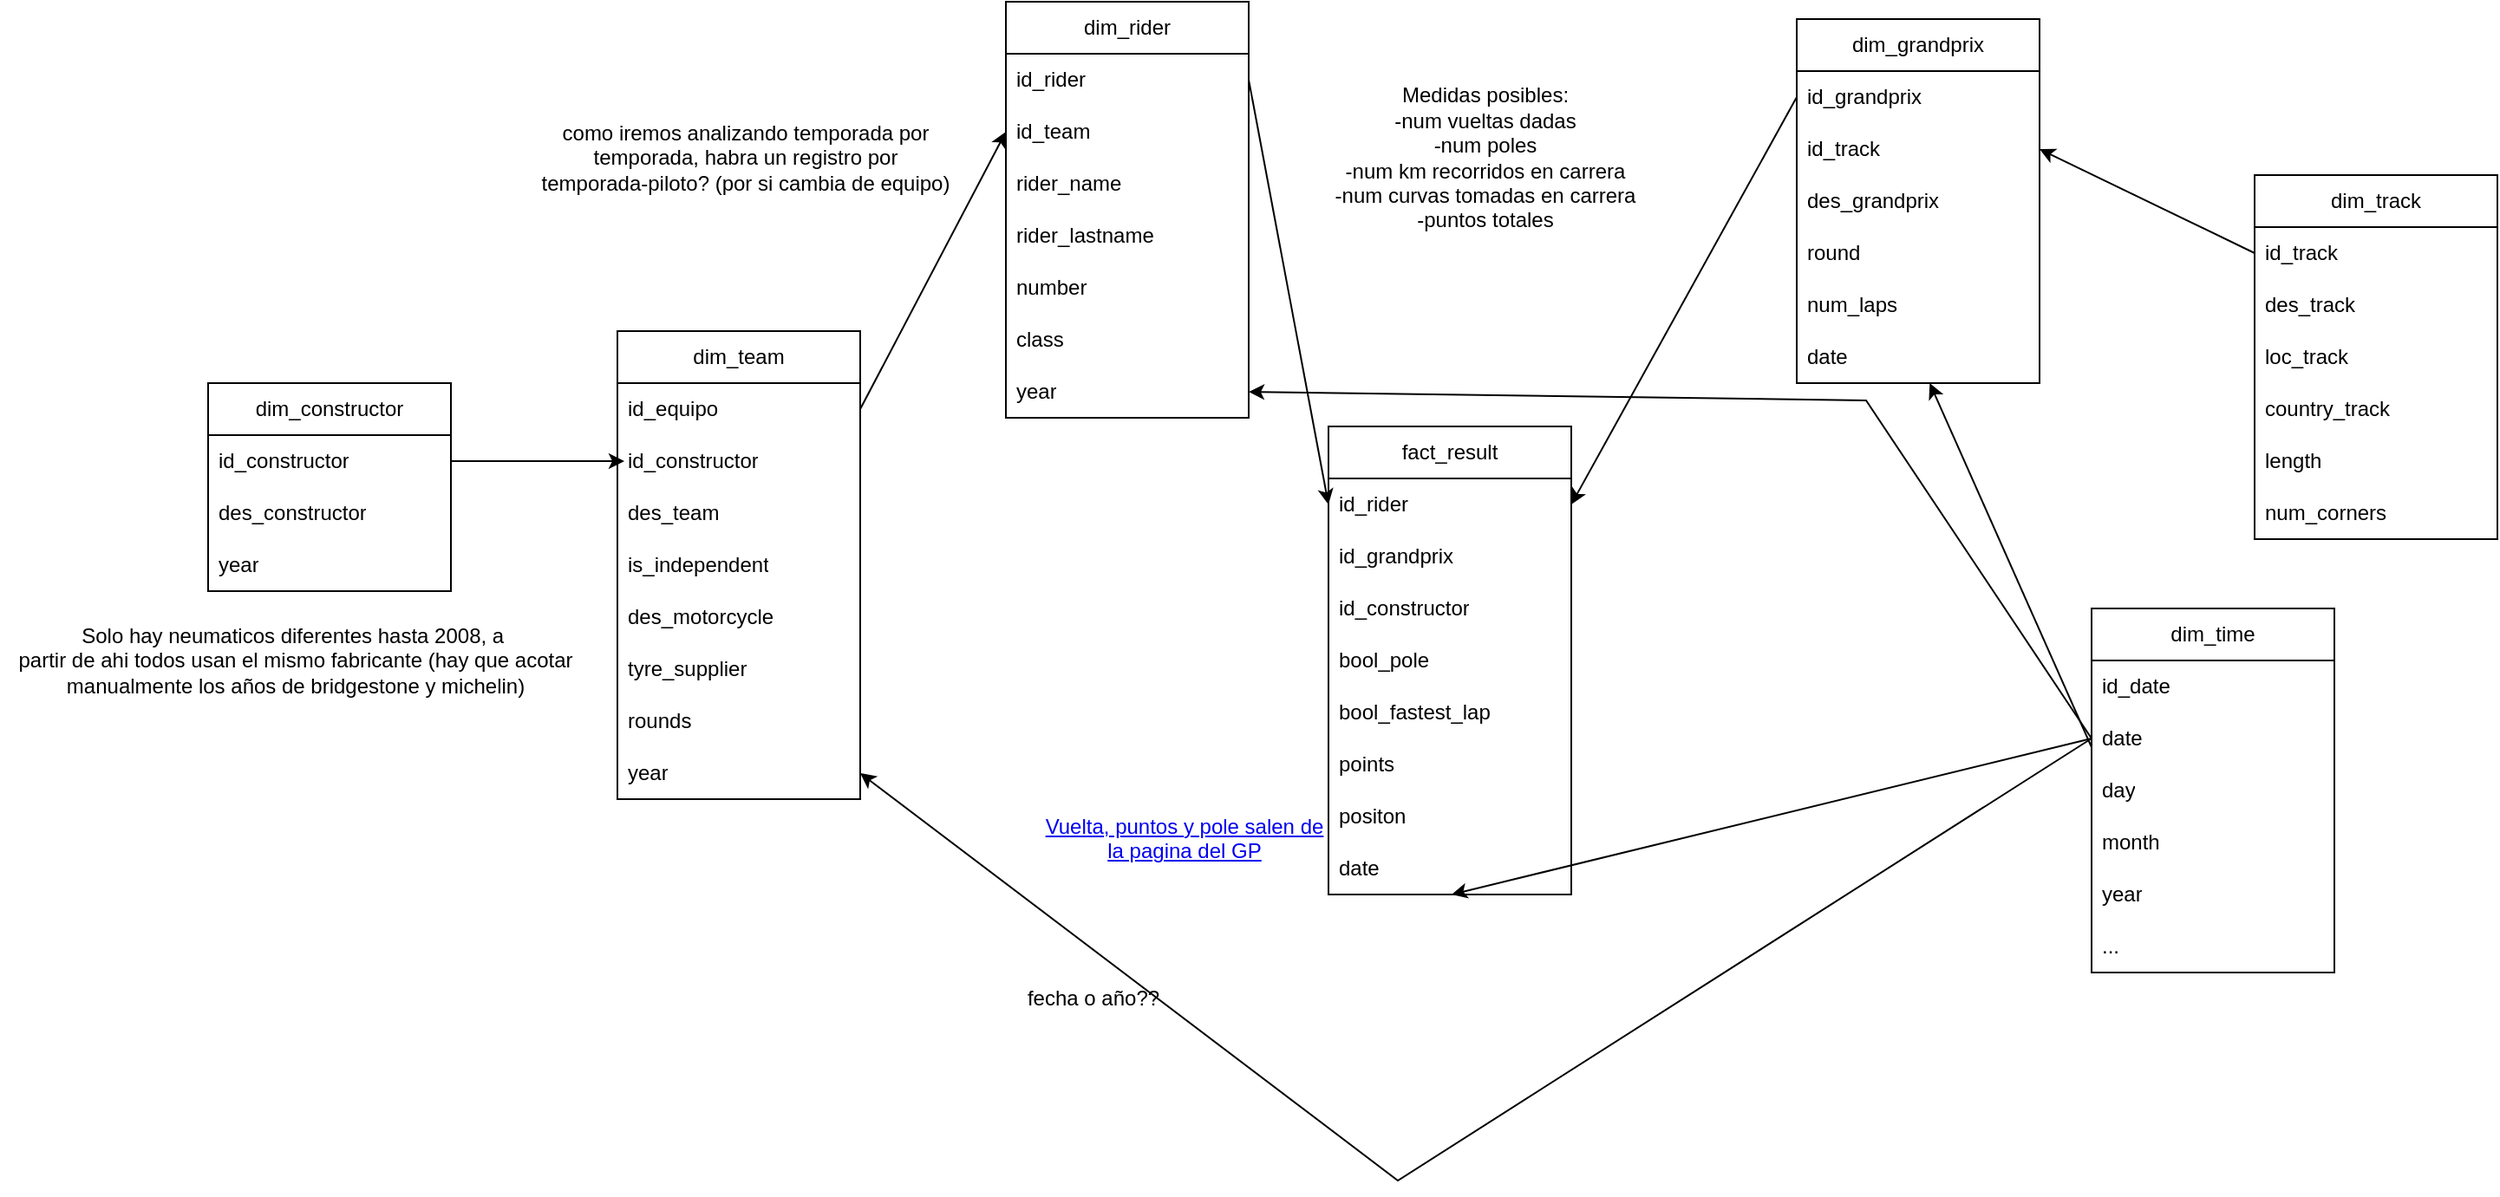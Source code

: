 <mxfile version="22.1.2" type="device">
  <diagram name="Página-1" id="KC40udtLVy_ZdPgkeDad">
    <mxGraphModel dx="2021" dy="714" grid="1" gridSize="10" guides="1" tooltips="1" connect="1" arrows="1" fold="1" page="1" pageScale="1" pageWidth="827" pageHeight="1169" math="0" shadow="0">
      <root>
        <mxCell id="0" />
        <mxCell id="1" parent="0" />
        <mxCell id="zwl-G_lZEuG97l9cDyBQ-1" value="dim_rider" style="swimlane;fontStyle=0;childLayout=stackLayout;horizontal=1;startSize=30;horizontalStack=0;resizeParent=1;resizeParentMax=0;resizeLast=0;collapsible=1;marginBottom=0;whiteSpace=wrap;html=1;" parent="1" vertex="1">
          <mxGeometry x="-100" y="20" width="140" height="240" as="geometry" />
        </mxCell>
        <mxCell id="zwl-G_lZEuG97l9cDyBQ-2" value="id_rider" style="text;strokeColor=none;fillColor=none;align=left;verticalAlign=middle;spacingLeft=4;spacingRight=4;overflow=hidden;points=[[0,0.5],[1,0.5]];portConstraint=eastwest;rotatable=0;whiteSpace=wrap;html=1;" parent="zwl-G_lZEuG97l9cDyBQ-1" vertex="1">
          <mxGeometry y="30" width="140" height="30" as="geometry" />
        </mxCell>
        <mxCell id="SQqTjDgjnC3WNaZaQgKs-6" value="id_team" style="text;strokeColor=none;fillColor=none;align=left;verticalAlign=middle;spacingLeft=4;spacingRight=4;overflow=hidden;points=[[0,0.5],[1,0.5]];portConstraint=eastwest;rotatable=0;whiteSpace=wrap;html=1;" parent="zwl-G_lZEuG97l9cDyBQ-1" vertex="1">
          <mxGeometry y="60" width="140" height="30" as="geometry" />
        </mxCell>
        <mxCell id="zwl-G_lZEuG97l9cDyBQ-3" value="rider_name" style="text;strokeColor=none;fillColor=none;align=left;verticalAlign=middle;spacingLeft=4;spacingRight=4;overflow=hidden;points=[[0,0.5],[1,0.5]];portConstraint=eastwest;rotatable=0;whiteSpace=wrap;html=1;" parent="zwl-G_lZEuG97l9cDyBQ-1" vertex="1">
          <mxGeometry y="90" width="140" height="30" as="geometry" />
        </mxCell>
        <mxCell id="zwl-G_lZEuG97l9cDyBQ-4" value="rider_lastname" style="text;strokeColor=none;fillColor=none;align=left;verticalAlign=middle;spacingLeft=4;spacingRight=4;overflow=hidden;points=[[0,0.5],[1,0.5]];portConstraint=eastwest;rotatable=0;whiteSpace=wrap;html=1;" parent="zwl-G_lZEuG97l9cDyBQ-1" vertex="1">
          <mxGeometry y="120" width="140" height="30" as="geometry" />
        </mxCell>
        <mxCell id="SQqTjDgjnC3WNaZaQgKs-8" value="number" style="text;strokeColor=none;fillColor=none;align=left;verticalAlign=middle;spacingLeft=4;spacingRight=4;overflow=hidden;points=[[0,0.5],[1,0.5]];portConstraint=eastwest;rotatable=0;whiteSpace=wrap;html=1;" parent="zwl-G_lZEuG97l9cDyBQ-1" vertex="1">
          <mxGeometry y="150" width="140" height="30" as="geometry" />
        </mxCell>
        <mxCell id="J5n44-D3fWQsMgIH_3d--1" value="class" style="text;strokeColor=none;fillColor=none;align=left;verticalAlign=middle;spacingLeft=4;spacingRight=4;overflow=hidden;points=[[0,0.5],[1,0.5]];portConstraint=eastwest;rotatable=0;whiteSpace=wrap;html=1;" parent="zwl-G_lZEuG97l9cDyBQ-1" vertex="1">
          <mxGeometry y="180" width="140" height="30" as="geometry" />
        </mxCell>
        <mxCell id="SQqTjDgjnC3WNaZaQgKs-9" value="year" style="text;strokeColor=none;fillColor=none;align=left;verticalAlign=middle;spacingLeft=4;spacingRight=4;overflow=hidden;points=[[0,0.5],[1,0.5]];portConstraint=eastwest;rotatable=0;whiteSpace=wrap;html=1;" parent="zwl-G_lZEuG97l9cDyBQ-1" vertex="1">
          <mxGeometry y="210" width="140" height="30" as="geometry" />
        </mxCell>
        <mxCell id="zwl-G_lZEuG97l9cDyBQ-5" value="fact_result" style="swimlane;fontStyle=0;childLayout=stackLayout;horizontal=1;startSize=30;horizontalStack=0;resizeParent=1;resizeParentMax=0;resizeLast=0;collapsible=1;marginBottom=0;whiteSpace=wrap;html=1;" parent="1" vertex="1">
          <mxGeometry x="86" y="265" width="140" height="270" as="geometry" />
        </mxCell>
        <mxCell id="zwl-G_lZEuG97l9cDyBQ-6" value="id_rider" style="text;strokeColor=none;fillColor=none;align=left;verticalAlign=middle;spacingLeft=4;spacingRight=4;overflow=hidden;points=[[0,0.5],[1,0.5]];portConstraint=eastwest;rotatable=0;whiteSpace=wrap;html=1;" parent="zwl-G_lZEuG97l9cDyBQ-5" vertex="1">
          <mxGeometry y="30" width="140" height="30" as="geometry" />
        </mxCell>
        <mxCell id="zwl-G_lZEuG97l9cDyBQ-8" value="id_grandprix" style="text;strokeColor=none;fillColor=none;align=left;verticalAlign=middle;spacingLeft=4;spacingRight=4;overflow=hidden;points=[[0,0.5],[1,0.5]];portConstraint=eastwest;rotatable=0;whiteSpace=wrap;html=1;" parent="zwl-G_lZEuG97l9cDyBQ-5" vertex="1">
          <mxGeometry y="60" width="140" height="30" as="geometry" />
        </mxCell>
        <mxCell id="zwl-G_lZEuG97l9cDyBQ-16" value="id_constructor" style="text;strokeColor=none;fillColor=none;align=left;verticalAlign=middle;spacingLeft=4;spacingRight=4;overflow=hidden;points=[[0,0.5],[1,0.5]];portConstraint=eastwest;rotatable=0;whiteSpace=wrap;html=1;" parent="zwl-G_lZEuG97l9cDyBQ-5" vertex="1">
          <mxGeometry y="90" width="140" height="30" as="geometry" />
        </mxCell>
        <mxCell id="zwl-G_lZEuG97l9cDyBQ-72" value="bool_pole" style="text;strokeColor=none;fillColor=none;align=left;verticalAlign=middle;spacingLeft=4;spacingRight=4;overflow=hidden;points=[[0,0.5],[1,0.5]];portConstraint=eastwest;rotatable=0;whiteSpace=wrap;html=1;" parent="zwl-G_lZEuG97l9cDyBQ-5" vertex="1">
          <mxGeometry y="120" width="140" height="30" as="geometry" />
        </mxCell>
        <mxCell id="zwl-G_lZEuG97l9cDyBQ-73" value="bool_fastest_lap" style="text;strokeColor=none;fillColor=none;align=left;verticalAlign=middle;spacingLeft=4;spacingRight=4;overflow=hidden;points=[[0,0.5],[1,0.5]];portConstraint=eastwest;rotatable=0;whiteSpace=wrap;html=1;" parent="zwl-G_lZEuG97l9cDyBQ-5" vertex="1">
          <mxGeometry y="150" width="140" height="30" as="geometry" />
        </mxCell>
        <mxCell id="zwl-G_lZEuG97l9cDyBQ-77" value="points" style="text;strokeColor=none;fillColor=none;align=left;verticalAlign=middle;spacingLeft=4;spacingRight=4;overflow=hidden;points=[[0,0.5],[1,0.5]];portConstraint=eastwest;rotatable=0;whiteSpace=wrap;html=1;" parent="zwl-G_lZEuG97l9cDyBQ-5" vertex="1">
          <mxGeometry y="180" width="140" height="30" as="geometry" />
        </mxCell>
        <mxCell id="zwl-G_lZEuG97l9cDyBQ-7" value="positon" style="text;strokeColor=none;fillColor=none;align=left;verticalAlign=middle;spacingLeft=4;spacingRight=4;overflow=hidden;points=[[0,0.5],[1,0.5]];portConstraint=eastwest;rotatable=0;whiteSpace=wrap;html=1;" parent="zwl-G_lZEuG97l9cDyBQ-5" vertex="1">
          <mxGeometry y="210" width="140" height="30" as="geometry" />
        </mxCell>
        <mxCell id="zwl-G_lZEuG97l9cDyBQ-68" value="date" style="text;strokeColor=none;fillColor=none;align=left;verticalAlign=middle;spacingLeft=4;spacingRight=4;overflow=hidden;points=[[0,0.5],[1,0.5]];portConstraint=eastwest;rotatable=0;whiteSpace=wrap;html=1;" parent="zwl-G_lZEuG97l9cDyBQ-5" vertex="1">
          <mxGeometry y="240" width="140" height="30" as="geometry" />
        </mxCell>
        <mxCell id="zwl-G_lZEuG97l9cDyBQ-13" value="dim_team" style="swimlane;fontStyle=0;childLayout=stackLayout;horizontal=1;startSize=30;horizontalStack=0;resizeParent=1;resizeParentMax=0;resizeLast=0;collapsible=1;marginBottom=0;whiteSpace=wrap;html=1;" parent="1" vertex="1">
          <mxGeometry x="-324" y="210" width="140" height="270" as="geometry" />
        </mxCell>
        <mxCell id="zwl-G_lZEuG97l9cDyBQ-15" value="id_equipo" style="text;strokeColor=none;fillColor=none;align=left;verticalAlign=middle;spacingLeft=4;spacingRight=4;overflow=hidden;points=[[0,0.5],[1,0.5]];portConstraint=eastwest;rotatable=0;whiteSpace=wrap;html=1;" parent="zwl-G_lZEuG97l9cDyBQ-13" vertex="1">
          <mxGeometry y="30" width="140" height="30" as="geometry" />
        </mxCell>
        <mxCell id="zzLQZnPDsXg58rpJdV_i-3" value="id_constructor" style="text;strokeColor=none;fillColor=none;align=left;verticalAlign=middle;spacingLeft=4;spacingRight=4;overflow=hidden;points=[[0,0.5],[1,0.5]];portConstraint=eastwest;rotatable=0;whiteSpace=wrap;html=1;" parent="zwl-G_lZEuG97l9cDyBQ-13" vertex="1">
          <mxGeometry y="60" width="140" height="30" as="geometry" />
        </mxCell>
        <mxCell id="zwl-G_lZEuG97l9cDyBQ-14" value="des_team" style="text;strokeColor=none;fillColor=none;align=left;verticalAlign=middle;spacingLeft=4;spacingRight=4;overflow=hidden;points=[[0,0.5],[1,0.5]];portConstraint=eastwest;rotatable=0;whiteSpace=wrap;html=1;" parent="zwl-G_lZEuG97l9cDyBQ-13" vertex="1">
          <mxGeometry y="90" width="140" height="30" as="geometry" />
        </mxCell>
        <mxCell id="zwl-G_lZEuG97l9cDyBQ-35" value="is_independent" style="text;strokeColor=none;fillColor=none;align=left;verticalAlign=middle;spacingLeft=4;spacingRight=4;overflow=hidden;points=[[0,0.5],[1,0.5]];portConstraint=eastwest;rotatable=0;whiteSpace=wrap;html=1;" parent="zwl-G_lZEuG97l9cDyBQ-13" vertex="1">
          <mxGeometry y="120" width="140" height="30" as="geometry" />
        </mxCell>
        <mxCell id="SQqTjDgjnC3WNaZaQgKs-15" value="des_motorcycle" style="text;strokeColor=none;fillColor=none;align=left;verticalAlign=middle;spacingLeft=4;spacingRight=4;overflow=hidden;points=[[0,0.5],[1,0.5]];portConstraint=eastwest;rotatable=0;whiteSpace=wrap;html=1;" parent="zwl-G_lZEuG97l9cDyBQ-13" vertex="1">
          <mxGeometry y="150" width="140" height="30" as="geometry" />
        </mxCell>
        <mxCell id="SQqTjDgjnC3WNaZaQgKs-16" value="tyre_supplier" style="text;strokeColor=none;fillColor=none;align=left;verticalAlign=middle;spacingLeft=4;spacingRight=4;overflow=hidden;points=[[0,0.5],[1,0.5]];portConstraint=eastwest;rotatable=0;whiteSpace=wrap;html=1;" parent="zwl-G_lZEuG97l9cDyBQ-13" vertex="1">
          <mxGeometry y="180" width="140" height="30" as="geometry" />
        </mxCell>
        <mxCell id="zzLQZnPDsXg58rpJdV_i-4" value="rounds" style="text;strokeColor=none;fillColor=none;align=left;verticalAlign=middle;spacingLeft=4;spacingRight=4;overflow=hidden;points=[[0,0.5],[1,0.5]];portConstraint=eastwest;rotatable=0;whiteSpace=wrap;html=1;" parent="zwl-G_lZEuG97l9cDyBQ-13" vertex="1">
          <mxGeometry y="210" width="140" height="30" as="geometry" />
        </mxCell>
        <mxCell id="SQqTjDgjnC3WNaZaQgKs-11" value="year" style="text;strokeColor=none;fillColor=none;align=left;verticalAlign=middle;spacingLeft=4;spacingRight=4;overflow=hidden;points=[[0,0.5],[1,0.5]];portConstraint=eastwest;rotatable=0;whiteSpace=wrap;html=1;" parent="zwl-G_lZEuG97l9cDyBQ-13" vertex="1">
          <mxGeometry y="240" width="140" height="30" as="geometry" />
        </mxCell>
        <mxCell id="zwl-G_lZEuG97l9cDyBQ-9" value="dim_constructor" style="swimlane;fontStyle=0;childLayout=stackLayout;horizontal=1;startSize=30;horizontalStack=0;resizeParent=1;resizeParentMax=0;resizeLast=0;collapsible=1;marginBottom=0;whiteSpace=wrap;html=1;" parent="1" vertex="1">
          <mxGeometry x="-560" y="240" width="140" height="120" as="geometry" />
        </mxCell>
        <mxCell id="zwl-G_lZEuG97l9cDyBQ-36" value="id_constructor" style="text;strokeColor=none;fillColor=none;align=left;verticalAlign=middle;spacingLeft=4;spacingRight=4;overflow=hidden;points=[[0,0.5],[1,0.5]];portConstraint=eastwest;rotatable=0;whiteSpace=wrap;html=1;" parent="zwl-G_lZEuG97l9cDyBQ-9" vertex="1">
          <mxGeometry y="30" width="140" height="30" as="geometry" />
        </mxCell>
        <mxCell id="zwl-G_lZEuG97l9cDyBQ-10" value="des_constructor" style="text;strokeColor=none;fillColor=none;align=left;verticalAlign=middle;spacingLeft=4;spacingRight=4;overflow=hidden;points=[[0,0.5],[1,0.5]];portConstraint=eastwest;rotatable=0;whiteSpace=wrap;html=1;" parent="zwl-G_lZEuG97l9cDyBQ-9" vertex="1">
          <mxGeometry y="60" width="140" height="30" as="geometry" />
        </mxCell>
        <mxCell id="zzLQZnPDsXg58rpJdV_i-1" value="year" style="text;strokeColor=none;fillColor=none;align=left;verticalAlign=middle;spacingLeft=4;spacingRight=4;overflow=hidden;points=[[0,0.5],[1,0.5]];portConstraint=eastwest;rotatable=0;whiteSpace=wrap;html=1;" parent="zwl-G_lZEuG97l9cDyBQ-9" vertex="1">
          <mxGeometry y="90" width="140" height="30" as="geometry" />
        </mxCell>
        <mxCell id="zwl-G_lZEuG97l9cDyBQ-17" value="dim_track" style="swimlane;fontStyle=0;childLayout=stackLayout;horizontal=1;startSize=30;horizontalStack=0;resizeParent=1;resizeParentMax=0;resizeLast=0;collapsible=1;marginBottom=0;whiteSpace=wrap;html=1;" parent="1" vertex="1">
          <mxGeometry x="620" y="120" width="140" height="210" as="geometry" />
        </mxCell>
        <mxCell id="zwl-G_lZEuG97l9cDyBQ-18" value="id_track" style="text;strokeColor=none;fillColor=none;align=left;verticalAlign=middle;spacingLeft=4;spacingRight=4;overflow=hidden;points=[[0,0.5],[1,0.5]];portConstraint=eastwest;rotatable=0;whiteSpace=wrap;html=1;" parent="zwl-G_lZEuG97l9cDyBQ-17" vertex="1">
          <mxGeometry y="30" width="140" height="30" as="geometry" />
        </mxCell>
        <mxCell id="KQxUwrWTJorbDrn3Jwp4-1" value="des_track" style="text;strokeColor=none;fillColor=none;align=left;verticalAlign=middle;spacingLeft=4;spacingRight=4;overflow=hidden;points=[[0,0.5],[1,0.5]];portConstraint=eastwest;rotatable=0;whiteSpace=wrap;html=1;" vertex="1" parent="zwl-G_lZEuG97l9cDyBQ-17">
          <mxGeometry y="60" width="140" height="30" as="geometry" />
        </mxCell>
        <mxCell id="zwl-G_lZEuG97l9cDyBQ-19" value="loc_track" style="text;strokeColor=none;fillColor=none;align=left;verticalAlign=middle;spacingLeft=4;spacingRight=4;overflow=hidden;points=[[0,0.5],[1,0.5]];portConstraint=eastwest;rotatable=0;whiteSpace=wrap;html=1;" parent="zwl-G_lZEuG97l9cDyBQ-17" vertex="1">
          <mxGeometry y="90" width="140" height="30" as="geometry" />
        </mxCell>
        <mxCell id="zwl-G_lZEuG97l9cDyBQ-20" value="country_track" style="text;strokeColor=none;fillColor=none;align=left;verticalAlign=middle;spacingLeft=4;spacingRight=4;overflow=hidden;points=[[0,0.5],[1,0.5]];portConstraint=eastwest;rotatable=0;whiteSpace=wrap;html=1;" parent="zwl-G_lZEuG97l9cDyBQ-17" vertex="1">
          <mxGeometry y="120" width="140" height="30" as="geometry" />
        </mxCell>
        <mxCell id="zwl-G_lZEuG97l9cDyBQ-62" value="length" style="text;strokeColor=none;fillColor=none;align=left;verticalAlign=middle;spacingLeft=4;spacingRight=4;overflow=hidden;points=[[0,0.5],[1,0.5]];portConstraint=eastwest;rotatable=0;whiteSpace=wrap;html=1;" parent="zwl-G_lZEuG97l9cDyBQ-17" vertex="1">
          <mxGeometry y="150" width="140" height="30" as="geometry" />
        </mxCell>
        <mxCell id="zwl-G_lZEuG97l9cDyBQ-63" value="num_corners" style="text;strokeColor=none;fillColor=none;align=left;verticalAlign=middle;spacingLeft=4;spacingRight=4;overflow=hidden;points=[[0,0.5],[1,0.5]];portConstraint=eastwest;rotatable=0;whiteSpace=wrap;html=1;" parent="zwl-G_lZEuG97l9cDyBQ-17" vertex="1">
          <mxGeometry y="180" width="140" height="30" as="geometry" />
        </mxCell>
        <mxCell id="zwl-G_lZEuG97l9cDyBQ-21" value="dim_grandprix" style="swimlane;fontStyle=0;childLayout=stackLayout;horizontal=1;startSize=30;horizontalStack=0;resizeParent=1;resizeParentMax=0;resizeLast=0;collapsible=1;marginBottom=0;whiteSpace=wrap;html=1;" parent="1" vertex="1">
          <mxGeometry x="356" y="30" width="140" height="210" as="geometry" />
        </mxCell>
        <mxCell id="zwl-G_lZEuG97l9cDyBQ-22" value="id_grandprix" style="text;strokeColor=none;fillColor=none;align=left;verticalAlign=middle;spacingLeft=4;spacingRight=4;overflow=hidden;points=[[0,0.5],[1,0.5]];portConstraint=eastwest;rotatable=0;whiteSpace=wrap;html=1;" parent="zwl-G_lZEuG97l9cDyBQ-21" vertex="1">
          <mxGeometry y="30" width="140" height="30" as="geometry" />
        </mxCell>
        <mxCell id="SQqTjDgjnC3WNaZaQgKs-2" value="id_track" style="text;strokeColor=none;fillColor=none;align=left;verticalAlign=middle;spacingLeft=4;spacingRight=4;overflow=hidden;points=[[0,0.5],[1,0.5]];portConstraint=eastwest;rotatable=0;whiteSpace=wrap;html=1;" parent="zwl-G_lZEuG97l9cDyBQ-21" vertex="1">
          <mxGeometry y="60" width="140" height="30" as="geometry" />
        </mxCell>
        <mxCell id="zwl-G_lZEuG97l9cDyBQ-37" value="des_grandprix" style="text;strokeColor=none;fillColor=none;align=left;verticalAlign=middle;spacingLeft=4;spacingRight=4;overflow=hidden;points=[[0,0.5],[1,0.5]];portConstraint=eastwest;rotatable=0;whiteSpace=wrap;html=1;" parent="zwl-G_lZEuG97l9cDyBQ-21" vertex="1">
          <mxGeometry y="90" width="140" height="30" as="geometry" />
        </mxCell>
        <mxCell id="uFj0v6IqwXNgx_0VjqDn-2" value="round" style="text;strokeColor=none;fillColor=none;align=left;verticalAlign=middle;spacingLeft=4;spacingRight=4;overflow=hidden;points=[[0,0.5],[1,0.5]];portConstraint=eastwest;rotatable=0;whiteSpace=wrap;html=1;" parent="zwl-G_lZEuG97l9cDyBQ-21" vertex="1">
          <mxGeometry y="120" width="140" height="30" as="geometry" />
        </mxCell>
        <mxCell id="zwl-G_lZEuG97l9cDyBQ-61" value="num_laps" style="text;strokeColor=none;fillColor=none;align=left;verticalAlign=middle;spacingLeft=4;spacingRight=4;overflow=hidden;points=[[0,0.5],[1,0.5]];portConstraint=eastwest;rotatable=0;whiteSpace=wrap;html=1;" parent="zwl-G_lZEuG97l9cDyBQ-21" vertex="1">
          <mxGeometry y="150" width="140" height="30" as="geometry" />
        </mxCell>
        <mxCell id="SQqTjDgjnC3WNaZaQgKs-13" value="date" style="text;strokeColor=none;fillColor=none;align=left;verticalAlign=middle;spacingLeft=4;spacingRight=4;overflow=hidden;points=[[0,0.5],[1,0.5]];portConstraint=eastwest;rotatable=0;whiteSpace=wrap;html=1;" parent="zwl-G_lZEuG97l9cDyBQ-21" vertex="1">
          <mxGeometry y="180" width="140" height="30" as="geometry" />
        </mxCell>
        <mxCell id="zwl-G_lZEuG97l9cDyBQ-46" value="" style="endArrow=classic;html=1;rounded=0;entryX=0;entryY=0.5;entryDx=0;entryDy=0;exitX=1;exitY=0.5;exitDx=0;exitDy=0;" parent="1" source="zwl-G_lZEuG97l9cDyBQ-2" target="zwl-G_lZEuG97l9cDyBQ-6" edge="1">
          <mxGeometry width="50" height="50" relative="1" as="geometry">
            <mxPoint x="-124" y="330" as="sourcePoint" />
            <mxPoint x="-74" y="280" as="targetPoint" />
          </mxGeometry>
        </mxCell>
        <mxCell id="zwl-G_lZEuG97l9cDyBQ-48" value="dim_time" style="swimlane;fontStyle=0;childLayout=stackLayout;horizontal=1;startSize=30;horizontalStack=0;resizeParent=1;resizeParentMax=0;resizeLast=0;collapsible=1;marginBottom=0;whiteSpace=wrap;html=1;" parent="1" vertex="1">
          <mxGeometry x="526" y="370" width="140" height="210" as="geometry" />
        </mxCell>
        <mxCell id="zwl-G_lZEuG97l9cDyBQ-49" value="id_date" style="text;strokeColor=none;fillColor=none;align=left;verticalAlign=middle;spacingLeft=4;spacingRight=4;overflow=hidden;points=[[0,0.5],[1,0.5]];portConstraint=eastwest;rotatable=0;whiteSpace=wrap;html=1;" parent="zwl-G_lZEuG97l9cDyBQ-48" vertex="1">
          <mxGeometry y="30" width="140" height="30" as="geometry" />
        </mxCell>
        <mxCell id="zwl-G_lZEuG97l9cDyBQ-50" value="date" style="text;strokeColor=none;fillColor=none;align=left;verticalAlign=middle;spacingLeft=4;spacingRight=4;overflow=hidden;points=[[0,0.5],[1,0.5]];portConstraint=eastwest;rotatable=0;whiteSpace=wrap;html=1;" parent="zwl-G_lZEuG97l9cDyBQ-48" vertex="1">
          <mxGeometry y="60" width="140" height="30" as="geometry" />
        </mxCell>
        <mxCell id="zwl-G_lZEuG97l9cDyBQ-51" value="day" style="text;strokeColor=none;fillColor=none;align=left;verticalAlign=middle;spacingLeft=4;spacingRight=4;overflow=hidden;points=[[0,0.5],[1,0.5]];portConstraint=eastwest;rotatable=0;whiteSpace=wrap;html=1;" parent="zwl-G_lZEuG97l9cDyBQ-48" vertex="1">
          <mxGeometry y="90" width="140" height="30" as="geometry" />
        </mxCell>
        <mxCell id="zwl-G_lZEuG97l9cDyBQ-52" value="month" style="text;strokeColor=none;fillColor=none;align=left;verticalAlign=middle;spacingLeft=4;spacingRight=4;overflow=hidden;points=[[0,0.5],[1,0.5]];portConstraint=eastwest;rotatable=0;whiteSpace=wrap;html=1;" parent="zwl-G_lZEuG97l9cDyBQ-48" vertex="1">
          <mxGeometry y="120" width="140" height="30" as="geometry" />
        </mxCell>
        <mxCell id="zwl-G_lZEuG97l9cDyBQ-55" value="year" style="text;strokeColor=none;fillColor=none;align=left;verticalAlign=middle;spacingLeft=4;spacingRight=4;overflow=hidden;points=[[0,0.5],[1,0.5]];portConstraint=eastwest;rotatable=0;whiteSpace=wrap;html=1;" parent="zwl-G_lZEuG97l9cDyBQ-48" vertex="1">
          <mxGeometry y="150" width="140" height="30" as="geometry" />
        </mxCell>
        <mxCell id="zwl-G_lZEuG97l9cDyBQ-56" value="..." style="text;strokeColor=none;fillColor=none;align=left;verticalAlign=middle;spacingLeft=4;spacingRight=4;overflow=hidden;points=[[0,0.5],[1,0.5]];portConstraint=eastwest;rotatable=0;whiteSpace=wrap;html=1;" parent="zwl-G_lZEuG97l9cDyBQ-48" vertex="1">
          <mxGeometry y="180" width="140" height="30" as="geometry" />
        </mxCell>
        <mxCell id="zwl-G_lZEuG97l9cDyBQ-54" value="como iremos analizando temporada por temporada, habra un registro por temporada-piloto? (por si cambia de equipo)" style="text;html=1;strokeColor=none;fillColor=none;align=center;verticalAlign=middle;whiteSpace=wrap;rounded=0;" parent="1" vertex="1">
          <mxGeometry x="-370" y="95" width="240" height="30" as="geometry" />
        </mxCell>
        <mxCell id="zwl-G_lZEuG97l9cDyBQ-60" value="" style="endArrow=classic;html=1;rounded=0;exitX=0;exitY=0.5;exitDx=0;exitDy=0;" parent="1" source="zwl-G_lZEuG97l9cDyBQ-22" edge="1">
          <mxGeometry width="50" height="50" relative="1" as="geometry">
            <mxPoint x="206" y="330" as="sourcePoint" />
            <mxPoint x="226" y="310" as="targetPoint" />
          </mxGeometry>
        </mxCell>
        <mxCell id="zwl-G_lZEuG97l9cDyBQ-67" value="" style="endArrow=classic;html=1;rounded=0;exitX=0;exitY=0.5;exitDx=0;exitDy=0;entryX=0.507;entryY=1;entryDx=0;entryDy=0;entryPerimeter=0;" parent="1" source="zwl-G_lZEuG97l9cDyBQ-50" target="zwl-G_lZEuG97l9cDyBQ-68" edge="1">
          <mxGeometry width="50" height="50" relative="1" as="geometry">
            <mxPoint x="426" y="635" as="sourcePoint" />
            <mxPoint x="236" y="445" as="targetPoint" />
          </mxGeometry>
        </mxCell>
        <mxCell id="zwl-G_lZEuG97l9cDyBQ-74" value="&lt;a href=&quot;https://es.wikipedia.org/wiki/Gran_Premio_de_Sud%C3%A1frica_de_Motociclismo_de_2001&quot;&gt;Vuelta, puntos y pole salen de la pagina del GP&lt;br&gt;&lt;/a&gt;&amp;nbsp;" style="text;html=1;strokeColor=none;fillColor=none;align=center;verticalAlign=middle;whiteSpace=wrap;rounded=0;" parent="1" vertex="1">
          <mxGeometry x="-80" y="480" width="166" height="60" as="geometry" />
        </mxCell>
        <mxCell id="zwl-G_lZEuG97l9cDyBQ-76" value="Medidas posibles:&lt;br&gt;-num vueltas dadas&lt;br&gt;-num poles&lt;br&gt;-num km recorridos en carrera&lt;br&gt;-num curvas tomadas en carrera&lt;br&gt;-puntos totales" style="text;html=1;align=center;verticalAlign=middle;resizable=0;points=[];autosize=1;strokeColor=none;fillColor=none;" parent="1" vertex="1">
          <mxGeometry x="76" y="60" width="200" height="100" as="geometry" />
        </mxCell>
        <mxCell id="SQqTjDgjnC3WNaZaQgKs-1" value="" style="endArrow=classic;html=1;rounded=0;entryX=1;entryY=0.5;entryDx=0;entryDy=0;exitX=0;exitY=0.5;exitDx=0;exitDy=0;" parent="1" source="zwl-G_lZEuG97l9cDyBQ-18" target="SQqTjDgjnC3WNaZaQgKs-2" edge="1">
          <mxGeometry width="50" height="50" relative="1" as="geometry">
            <mxPoint x="566" y="210" as="sourcePoint" />
            <mxPoint x="236" y="415" as="targetPoint" />
          </mxGeometry>
        </mxCell>
        <mxCell id="SQqTjDgjnC3WNaZaQgKs-3" value="" style="endArrow=classic;html=1;rounded=0;" parent="1" edge="1">
          <mxGeometry width="50" height="50" relative="1" as="geometry">
            <mxPoint x="-420" y="285" as="sourcePoint" />
            <mxPoint x="-320" y="285" as="targetPoint" />
          </mxGeometry>
        </mxCell>
        <mxCell id="SQqTjDgjnC3WNaZaQgKs-7" value="" style="endArrow=classic;html=1;rounded=0;exitX=1;exitY=0.5;exitDx=0;exitDy=0;entryX=0;entryY=0.5;entryDx=0;entryDy=0;" parent="1" source="zwl-G_lZEuG97l9cDyBQ-15" target="SQqTjDgjnC3WNaZaQgKs-6" edge="1">
          <mxGeometry width="50" height="50" relative="1" as="geometry">
            <mxPoint x="-204" y="435" as="sourcePoint" />
            <mxPoint x="-144" y="315" as="targetPoint" />
          </mxGeometry>
        </mxCell>
        <mxCell id="SQqTjDgjnC3WNaZaQgKs-10" value="" style="endArrow=classic;html=1;rounded=0;exitX=0;exitY=0.5;exitDx=0;exitDy=0;entryX=1;entryY=0.5;entryDx=0;entryDy=0;" parent="1" source="zwl-G_lZEuG97l9cDyBQ-50" target="SQqTjDgjnC3WNaZaQgKs-9" edge="1">
          <mxGeometry width="50" height="50" relative="1" as="geometry">
            <mxPoint x="536" y="455" as="sourcePoint" />
            <mxPoint x="167" y="580" as="targetPoint" />
            <Array as="points">
              <mxPoint x="396" y="250" />
            </Array>
          </mxGeometry>
        </mxCell>
        <mxCell id="SQqTjDgjnC3WNaZaQgKs-12" value="" style="endArrow=classic;html=1;rounded=0;exitX=0;exitY=0.5;exitDx=0;exitDy=0;entryX=1;entryY=0.5;entryDx=0;entryDy=0;" parent="1" source="zwl-G_lZEuG97l9cDyBQ-50" target="SQqTjDgjnC3WNaZaQgKs-11" edge="1">
          <mxGeometry width="50" height="50" relative="1" as="geometry">
            <mxPoint x="536" y="455" as="sourcePoint" />
            <mxPoint x="50" y="225" as="targetPoint" />
            <Array as="points">
              <mxPoint x="126" y="700" />
            </Array>
          </mxGeometry>
        </mxCell>
        <mxCell id="SQqTjDgjnC3WNaZaQgKs-14" value="" style="endArrow=classic;html=1;rounded=0;" parent="1" target="SQqTjDgjnC3WNaZaQgKs-13" edge="1">
          <mxGeometry width="50" height="50" relative="1" as="geometry">
            <mxPoint x="526" y="450" as="sourcePoint" />
            <mxPoint x="167" y="580" as="targetPoint" />
          </mxGeometry>
        </mxCell>
        <mxCell id="SQqTjDgjnC3WNaZaQgKs-17" value="Solo hay neumaticos diferentes hasta 2008, a&amp;nbsp;&lt;br&gt;partir de ahi todos usan el mismo fabricante (hay que acotar &lt;br&gt;manualmente los años de bridgestone y michelin)" style="text;html=1;align=center;verticalAlign=middle;resizable=0;points=[];autosize=1;strokeColor=none;fillColor=none;" parent="1" vertex="1">
          <mxGeometry x="-680" y="370" width="340" height="60" as="geometry" />
        </mxCell>
        <mxCell id="SQqTjDgjnC3WNaZaQgKs-18" value="fecha o año??" style="text;html=1;align=center;verticalAlign=middle;resizable=0;points=[];autosize=1;strokeColor=none;fillColor=none;" parent="1" vertex="1">
          <mxGeometry x="-100" y="580" width="100" height="30" as="geometry" />
        </mxCell>
      </root>
    </mxGraphModel>
  </diagram>
</mxfile>
